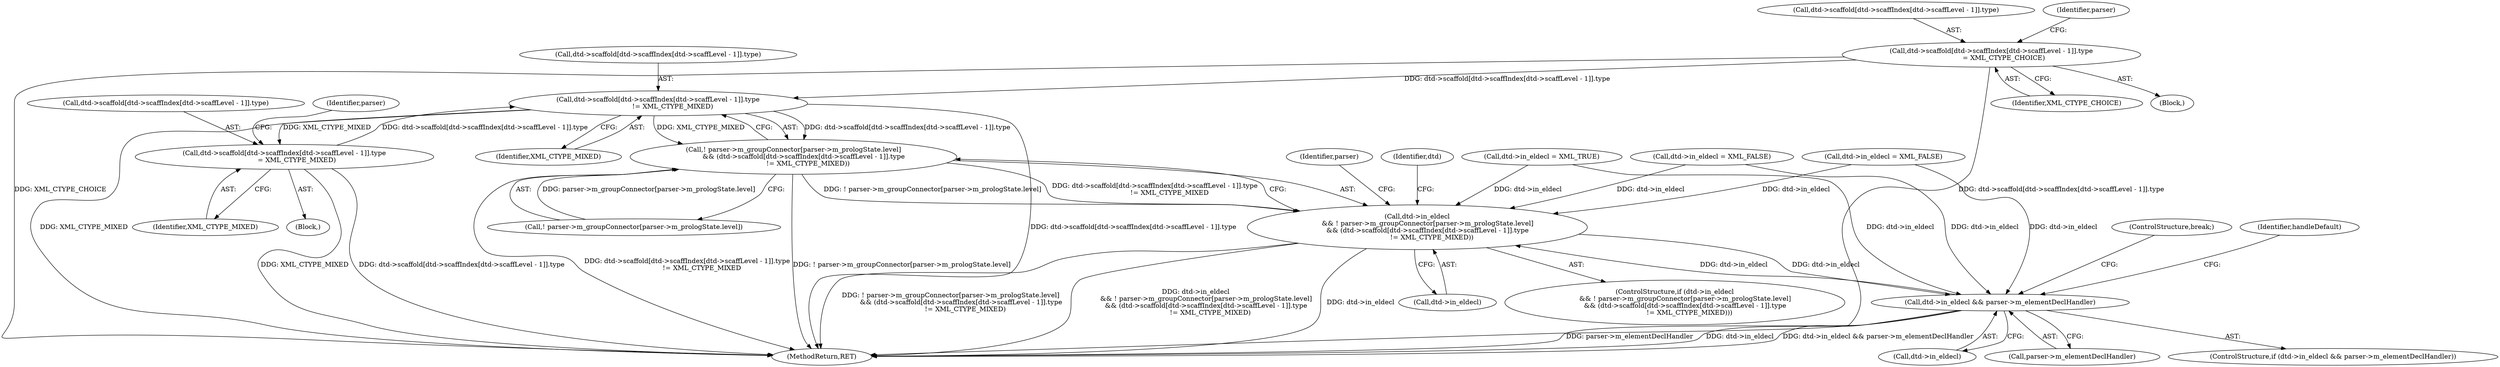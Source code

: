 digraph "0_libexpat_c20b758c332d9a13afbbb276d30db1d183a85d43@array" {
"1002576" [label="(Call,dtd->scaffold[dtd->scaffIndex[dtd->scaffLevel - 1]].type\n              != XML_CTYPE_MIXED)"];
"1003010" [label="(Call,dtd->scaffold[dtd->scaffIndex[dtd->scaffLevel - 1]].type\n            = XML_CTYPE_MIXED)"];
"1002576" [label="(Call,dtd->scaffold[dtd->scaffIndex[dtd->scaffLevel - 1]].type\n              != XML_CTYPE_MIXED)"];
"1002594" [label="(Call,dtd->scaffold[dtd->scaffIndex[dtd->scaffLevel - 1]].type\n            = XML_CTYPE_CHOICE)"];
"1002565" [label="(Call,! parser->m_groupConnector[parser->m_prologState.level]\n          && (dtd->scaffold[dtd->scaffIndex[dtd->scaffLevel - 1]].type\n              != XML_CTYPE_MIXED))"];
"1002561" [label="(Call,dtd->in_eldecl\n          && ! parser->m_groupConnector[parser->m_prologState.level]\n          && (dtd->scaffold[dtd->scaffIndex[dtd->scaffLevel - 1]].type\n              != XML_CTYPE_MIXED))"];
"1002534" [label="(Call,dtd->in_eldecl && parser->m_elementDeclHandler)"];
"1002594" [label="(Call,dtd->scaffold[dtd->scaffIndex[dtd->scaffLevel - 1]].type\n            = XML_CTYPE_CHOICE)"];
"1003238" [label="(Call,dtd->in_eldecl = XML_FALSE)"];
"1002598" [label="(Identifier,dtd)"];
"1002998" [label="(Call,dtd->in_eldecl = XML_FALSE)"];
"1002610" [label="(Identifier,XML_CTYPE_CHOICE)"];
"1002535" [label="(Call,dtd->in_eldecl)"];
"1002576" [label="(Call,dtd->scaffold[dtd->scaffIndex[dtd->scaffLevel - 1]].type\n              != XML_CTYPE_MIXED)"];
"1003009" [label="(Block,)"];
"1003026" [label="(Identifier,XML_CTYPE_MIXED)"];
"1002577" [label="(Call,dtd->scaffold[dtd->scaffIndex[dtd->scaffLevel - 1]].type)"];
"1002534" [label="(Call,dtd->in_eldecl && parser->m_elementDeclHandler)"];
"1003380" [label="(MethodReturn,RET)"];
"1002593" [label="(Block,)"];
"1002566" [label="(Call,! parser->m_groupConnector[parser->m_prologState.level])"];
"1002538" [label="(Call,parser->m_elementDeclHandler)"];
"1003011" [label="(Call,dtd->scaffold[dtd->scaffIndex[dtd->scaffLevel - 1]].type)"];
"1002562" [label="(Call,dtd->in_eldecl)"];
"1002595" [label="(Call,dtd->scaffold[dtd->scaffIndex[dtd->scaffLevel - 1]].type)"];
"1002916" [label="(Call,dtd->in_eldecl = XML_TRUE)"];
"1002533" [label="(ControlStructure,if (dtd->in_eldecl && parser->m_elementDeclHandler))"];
"1002592" [label="(Identifier,XML_CTYPE_MIXED)"];
"1003010" [label="(Call,dtd->scaffold[dtd->scaffIndex[dtd->scaffLevel - 1]].type\n            = XML_CTYPE_MIXED)"];
"1002544" [label="(ControlStructure,break;)"];
"1002542" [label="(Identifier,handleDefault)"];
"1002561" [label="(Call,dtd->in_eldecl\n          && ! parser->m_groupConnector[parser->m_prologState.level]\n          && (dtd->scaffold[dtd->scaffIndex[dtd->scaffLevel - 1]].type\n              != XML_CTYPE_MIXED))"];
"1002621" [label="(Identifier,parser)"];
"1002565" [label="(Call,! parser->m_groupConnector[parser->m_prologState.level]\n          && (dtd->scaffold[dtd->scaffIndex[dtd->scaffLevel - 1]].type\n              != XML_CTYPE_MIXED))"];
"1002613" [label="(Identifier,parser)"];
"1002560" [label="(ControlStructure,if (dtd->in_eldecl\n          && ! parser->m_groupConnector[parser->m_prologState.level]\n          && (dtd->scaffold[dtd->scaffIndex[dtd->scaffLevel - 1]].type\n              != XML_CTYPE_MIXED)))"];
"1003029" [label="(Identifier,parser)"];
"1002576" -> "1002565"  [label="AST: "];
"1002576" -> "1002592"  [label="CFG: "];
"1002577" -> "1002576"  [label="AST: "];
"1002592" -> "1002576"  [label="AST: "];
"1002565" -> "1002576"  [label="CFG: "];
"1002576" -> "1003380"  [label="DDG: XML_CTYPE_MIXED"];
"1002576" -> "1003380"  [label="DDG: dtd->scaffold[dtd->scaffIndex[dtd->scaffLevel - 1]].type"];
"1002576" -> "1002565"  [label="DDG: dtd->scaffold[dtd->scaffIndex[dtd->scaffLevel - 1]].type"];
"1002576" -> "1002565"  [label="DDG: XML_CTYPE_MIXED"];
"1003010" -> "1002576"  [label="DDG: dtd->scaffold[dtd->scaffIndex[dtd->scaffLevel - 1]].type"];
"1002594" -> "1002576"  [label="DDG: dtd->scaffold[dtd->scaffIndex[dtd->scaffLevel - 1]].type"];
"1002576" -> "1003010"  [label="DDG: XML_CTYPE_MIXED"];
"1003010" -> "1003009"  [label="AST: "];
"1003010" -> "1003026"  [label="CFG: "];
"1003011" -> "1003010"  [label="AST: "];
"1003026" -> "1003010"  [label="AST: "];
"1003029" -> "1003010"  [label="CFG: "];
"1003010" -> "1003380"  [label="DDG: dtd->scaffold[dtd->scaffIndex[dtd->scaffLevel - 1]].type"];
"1003010" -> "1003380"  [label="DDG: XML_CTYPE_MIXED"];
"1002594" -> "1002593"  [label="AST: "];
"1002594" -> "1002610"  [label="CFG: "];
"1002595" -> "1002594"  [label="AST: "];
"1002610" -> "1002594"  [label="AST: "];
"1002613" -> "1002594"  [label="CFG: "];
"1002594" -> "1003380"  [label="DDG: XML_CTYPE_CHOICE"];
"1002594" -> "1003380"  [label="DDG: dtd->scaffold[dtd->scaffIndex[dtd->scaffLevel - 1]].type"];
"1002565" -> "1002561"  [label="AST: "];
"1002565" -> "1002566"  [label="CFG: "];
"1002566" -> "1002565"  [label="AST: "];
"1002561" -> "1002565"  [label="CFG: "];
"1002565" -> "1003380"  [label="DDG: ! parser->m_groupConnector[parser->m_prologState.level]"];
"1002565" -> "1003380"  [label="DDG: dtd->scaffold[dtd->scaffIndex[dtd->scaffLevel - 1]].type\n              != XML_CTYPE_MIXED"];
"1002565" -> "1002561"  [label="DDG: ! parser->m_groupConnector[parser->m_prologState.level]"];
"1002565" -> "1002561"  [label="DDG: dtd->scaffold[dtd->scaffIndex[dtd->scaffLevel - 1]].type\n              != XML_CTYPE_MIXED"];
"1002566" -> "1002565"  [label="DDG: parser->m_groupConnector[parser->m_prologState.level]"];
"1002561" -> "1002560"  [label="AST: "];
"1002561" -> "1002562"  [label="CFG: "];
"1002562" -> "1002561"  [label="AST: "];
"1002598" -> "1002561"  [label="CFG: "];
"1002621" -> "1002561"  [label="CFG: "];
"1002561" -> "1003380"  [label="DDG: ! parser->m_groupConnector[parser->m_prologState.level]\n          && (dtd->scaffold[dtd->scaffIndex[dtd->scaffLevel - 1]].type\n              != XML_CTYPE_MIXED)"];
"1002561" -> "1003380"  [label="DDG: dtd->in_eldecl\n          && ! parser->m_groupConnector[parser->m_prologState.level]\n          && (dtd->scaffold[dtd->scaffIndex[dtd->scaffLevel - 1]].type\n              != XML_CTYPE_MIXED)"];
"1002561" -> "1003380"  [label="DDG: dtd->in_eldecl"];
"1002561" -> "1002534"  [label="DDG: dtd->in_eldecl"];
"1002534" -> "1002561"  [label="DDG: dtd->in_eldecl"];
"1003238" -> "1002561"  [label="DDG: dtd->in_eldecl"];
"1002998" -> "1002561"  [label="DDG: dtd->in_eldecl"];
"1002916" -> "1002561"  [label="DDG: dtd->in_eldecl"];
"1002534" -> "1002533"  [label="AST: "];
"1002534" -> "1002535"  [label="CFG: "];
"1002534" -> "1002538"  [label="CFG: "];
"1002535" -> "1002534"  [label="AST: "];
"1002538" -> "1002534"  [label="AST: "];
"1002542" -> "1002534"  [label="CFG: "];
"1002544" -> "1002534"  [label="CFG: "];
"1002534" -> "1003380"  [label="DDG: dtd->in_eldecl"];
"1002534" -> "1003380"  [label="DDG: dtd->in_eldecl && parser->m_elementDeclHandler"];
"1002534" -> "1003380"  [label="DDG: parser->m_elementDeclHandler"];
"1003238" -> "1002534"  [label="DDG: dtd->in_eldecl"];
"1002998" -> "1002534"  [label="DDG: dtd->in_eldecl"];
"1002916" -> "1002534"  [label="DDG: dtd->in_eldecl"];
}
